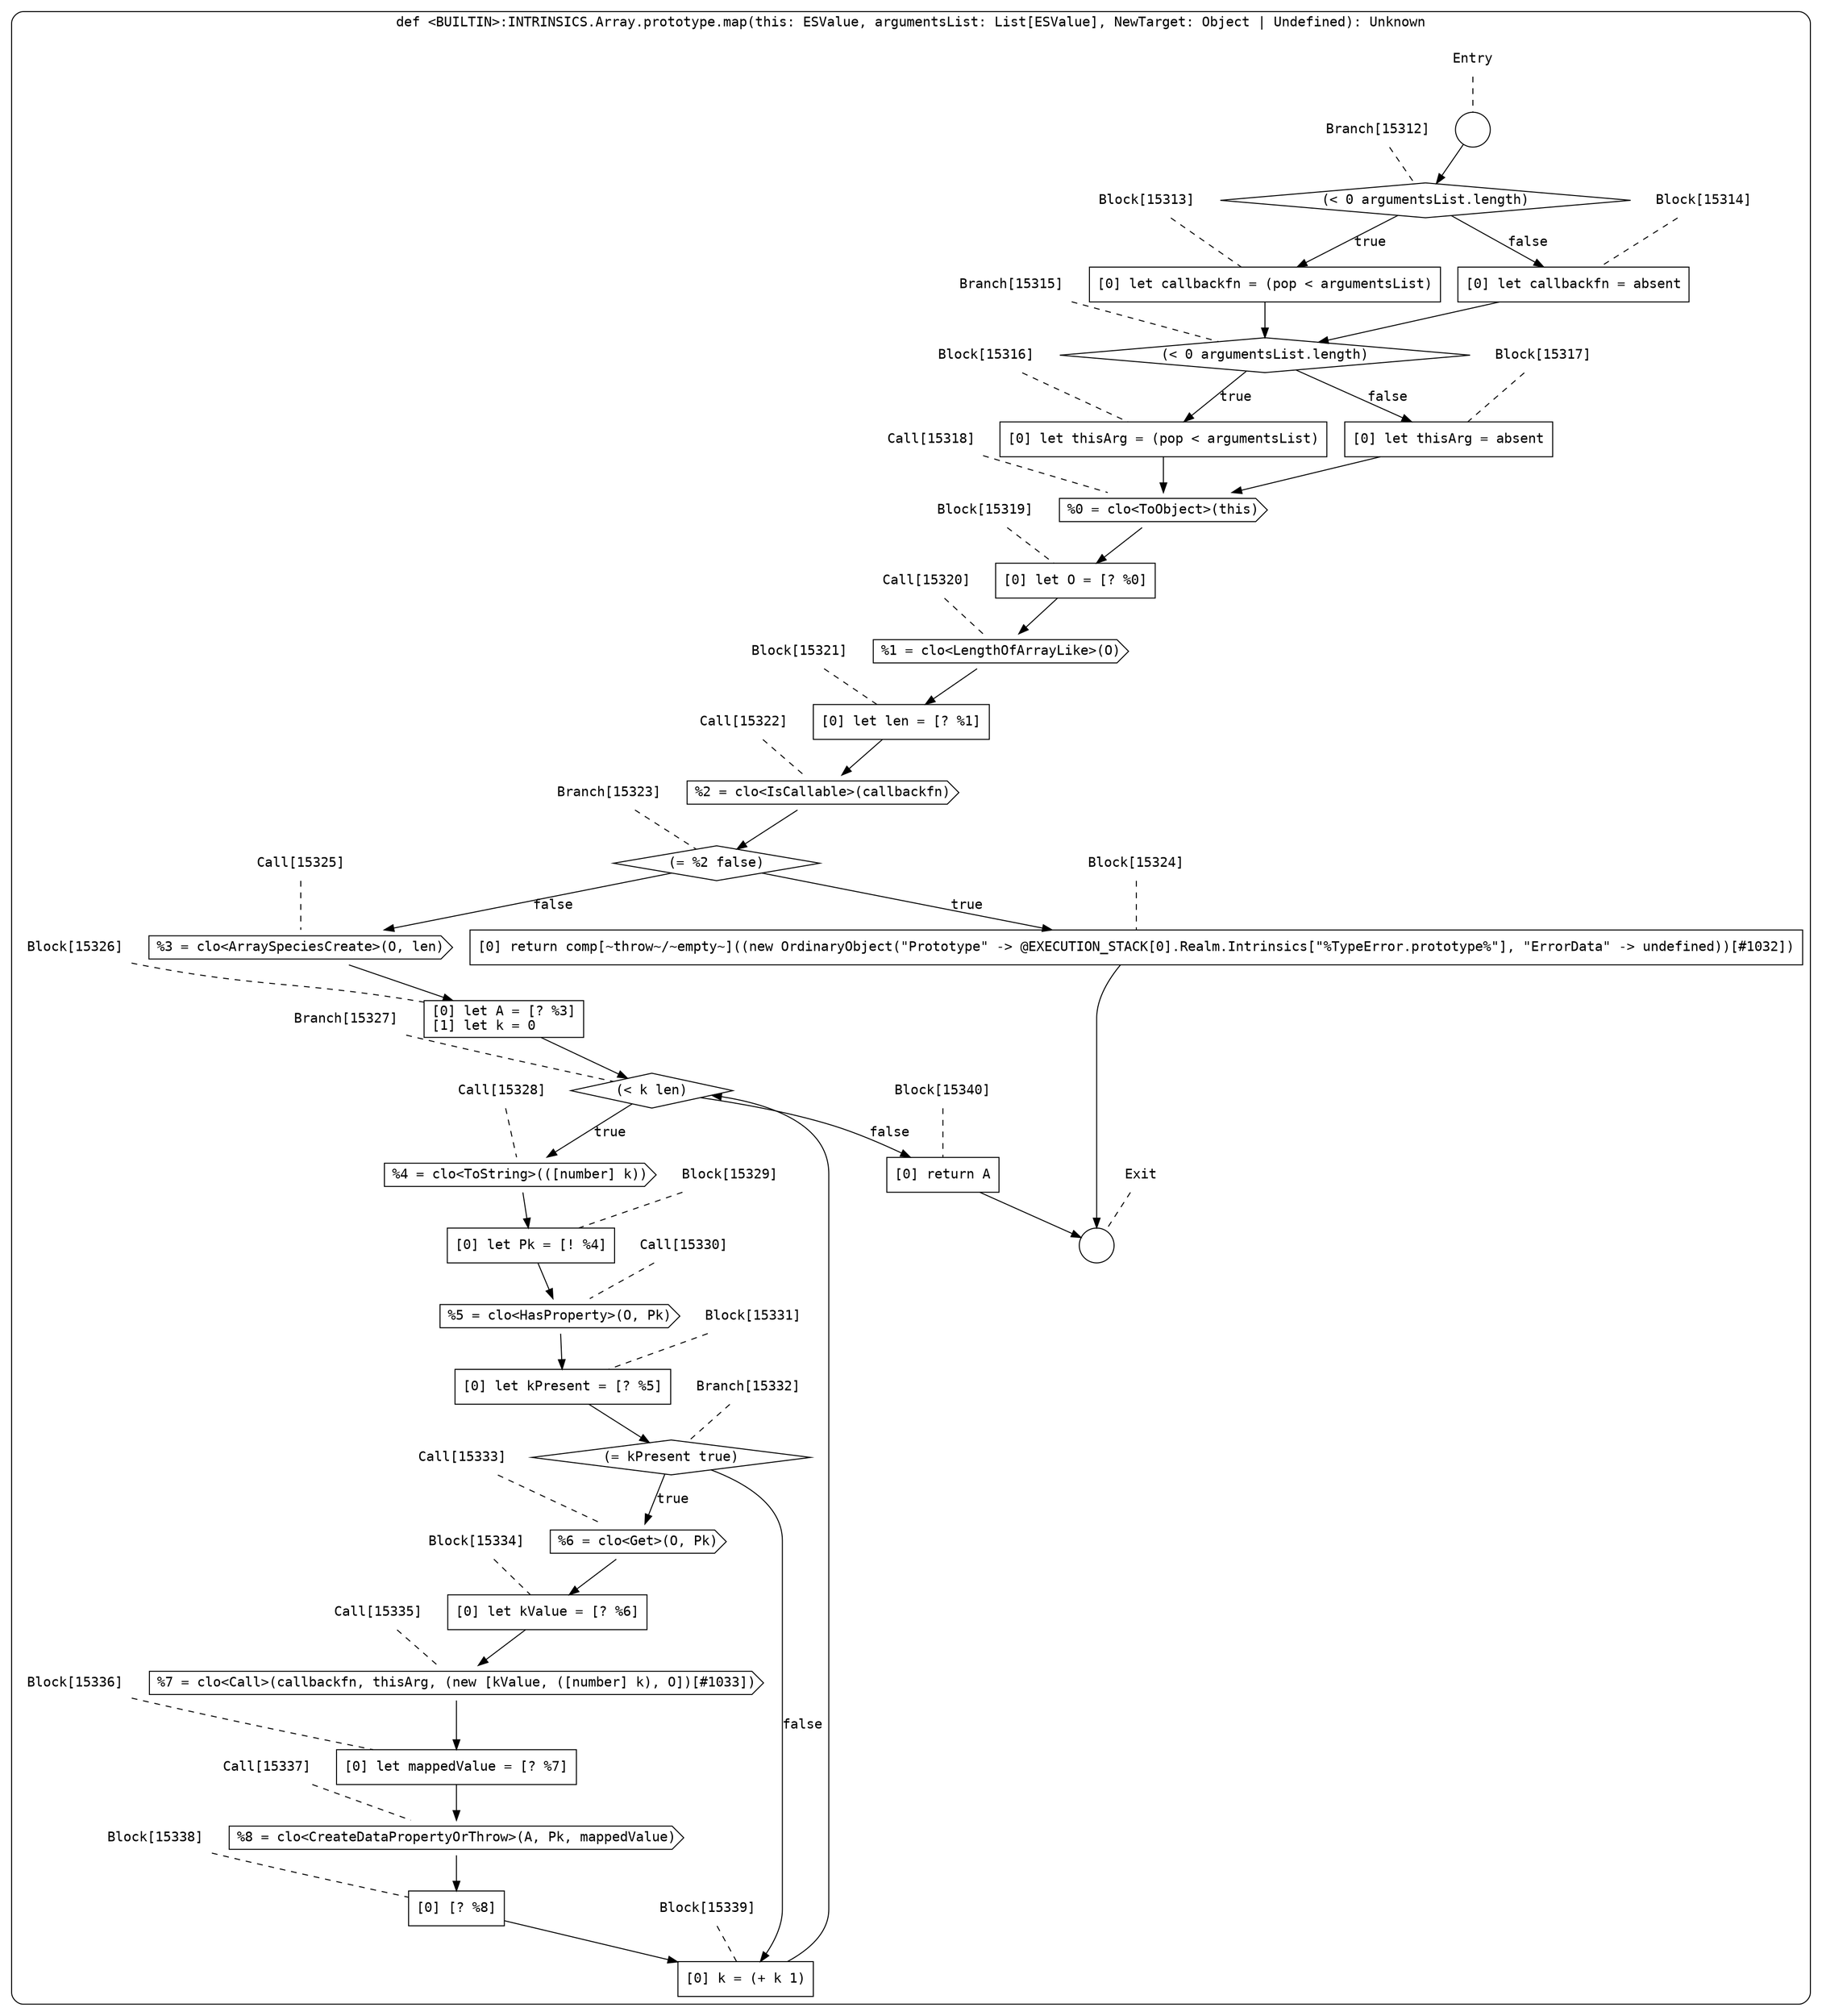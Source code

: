 digraph {
  graph [fontname = "Consolas"]
  node [fontname = "Consolas"]
  edge [fontname = "Consolas"]
  subgraph cluster2363 {
    label = "def <BUILTIN>:INTRINSICS.Array.prototype.map(this: ESValue, argumentsList: List[ESValue], NewTarget: Object | Undefined): Unknown"
    style = rounded
    cluster2363_entry_name [shape=none, label=<<font color="black">Entry</font>>]
    cluster2363_entry_name -> cluster2363_entry [arrowhead=none, color="black", style=dashed]
    cluster2363_entry [shape=circle label=" " color="black" fillcolor="white" style=filled]
    cluster2363_entry -> node15312 [color="black"]
    cluster2363_exit_name [shape=none, label=<<font color="black">Exit</font>>]
    cluster2363_exit_name -> cluster2363_exit [arrowhead=none, color="black", style=dashed]
    cluster2363_exit [shape=circle label=" " color="black" fillcolor="white" style=filled]
    node15312_name [shape=none, label=<<font color="black">Branch[15312]</font>>]
    node15312_name -> node15312 [arrowhead=none, color="black", style=dashed]
    node15312 [shape=diamond, label=<<font color="black">(&lt; 0 argumentsList.length)</font>> color="black" fillcolor="white", style=filled]
    node15312 -> node15313 [label=<<font color="black">true</font>> color="black"]
    node15312 -> node15314 [label=<<font color="black">false</font>> color="black"]
    node15313_name [shape=none, label=<<font color="black">Block[15313]</font>>]
    node15313_name -> node15313 [arrowhead=none, color="black", style=dashed]
    node15313 [shape=box, label=<<font color="black">[0] let callbackfn = (pop &lt; argumentsList)<BR ALIGN="LEFT"/></font>> color="black" fillcolor="white", style=filled]
    node15313 -> node15315 [color="black"]
    node15314_name [shape=none, label=<<font color="black">Block[15314]</font>>]
    node15314_name -> node15314 [arrowhead=none, color="black", style=dashed]
    node15314 [shape=box, label=<<font color="black">[0] let callbackfn = absent<BR ALIGN="LEFT"/></font>> color="black" fillcolor="white", style=filled]
    node15314 -> node15315 [color="black"]
    node15315_name [shape=none, label=<<font color="black">Branch[15315]</font>>]
    node15315_name -> node15315 [arrowhead=none, color="black", style=dashed]
    node15315 [shape=diamond, label=<<font color="black">(&lt; 0 argumentsList.length)</font>> color="black" fillcolor="white", style=filled]
    node15315 -> node15316 [label=<<font color="black">true</font>> color="black"]
    node15315 -> node15317 [label=<<font color="black">false</font>> color="black"]
    node15316_name [shape=none, label=<<font color="black">Block[15316]</font>>]
    node15316_name -> node15316 [arrowhead=none, color="black", style=dashed]
    node15316 [shape=box, label=<<font color="black">[0] let thisArg = (pop &lt; argumentsList)<BR ALIGN="LEFT"/></font>> color="black" fillcolor="white", style=filled]
    node15316 -> node15318 [color="black"]
    node15317_name [shape=none, label=<<font color="black">Block[15317]</font>>]
    node15317_name -> node15317 [arrowhead=none, color="black", style=dashed]
    node15317 [shape=box, label=<<font color="black">[0] let thisArg = absent<BR ALIGN="LEFT"/></font>> color="black" fillcolor="white", style=filled]
    node15317 -> node15318 [color="black"]
    node15318_name [shape=none, label=<<font color="black">Call[15318]</font>>]
    node15318_name -> node15318 [arrowhead=none, color="black", style=dashed]
    node15318 [shape=cds, label=<<font color="black">%0 = clo&lt;ToObject&gt;(this)</font>> color="black" fillcolor="white", style=filled]
    node15318 -> node15319 [color="black"]
    node15319_name [shape=none, label=<<font color="black">Block[15319]</font>>]
    node15319_name -> node15319 [arrowhead=none, color="black", style=dashed]
    node15319 [shape=box, label=<<font color="black">[0] let O = [? %0]<BR ALIGN="LEFT"/></font>> color="black" fillcolor="white", style=filled]
    node15319 -> node15320 [color="black"]
    node15320_name [shape=none, label=<<font color="black">Call[15320]</font>>]
    node15320_name -> node15320 [arrowhead=none, color="black", style=dashed]
    node15320 [shape=cds, label=<<font color="black">%1 = clo&lt;LengthOfArrayLike&gt;(O)</font>> color="black" fillcolor="white", style=filled]
    node15320 -> node15321 [color="black"]
    node15321_name [shape=none, label=<<font color="black">Block[15321]</font>>]
    node15321_name -> node15321 [arrowhead=none, color="black", style=dashed]
    node15321 [shape=box, label=<<font color="black">[0] let len = [? %1]<BR ALIGN="LEFT"/></font>> color="black" fillcolor="white", style=filled]
    node15321 -> node15322 [color="black"]
    node15322_name [shape=none, label=<<font color="black">Call[15322]</font>>]
    node15322_name -> node15322 [arrowhead=none, color="black", style=dashed]
    node15322 [shape=cds, label=<<font color="black">%2 = clo&lt;IsCallable&gt;(callbackfn)</font>> color="black" fillcolor="white", style=filled]
    node15322 -> node15323 [color="black"]
    node15323_name [shape=none, label=<<font color="black">Branch[15323]</font>>]
    node15323_name -> node15323 [arrowhead=none, color="black", style=dashed]
    node15323 [shape=diamond, label=<<font color="black">(= %2 false)</font>> color="black" fillcolor="white", style=filled]
    node15323 -> node15324 [label=<<font color="black">true</font>> color="black"]
    node15323 -> node15325 [label=<<font color="black">false</font>> color="black"]
    node15324_name [shape=none, label=<<font color="black">Block[15324]</font>>]
    node15324_name -> node15324 [arrowhead=none, color="black", style=dashed]
    node15324 [shape=box, label=<<font color="black">[0] return comp[~throw~/~empty~]((new OrdinaryObject(&quot;Prototype&quot; -&gt; @EXECUTION_STACK[0].Realm.Intrinsics[&quot;%TypeError.prototype%&quot;], &quot;ErrorData&quot; -&gt; undefined))[#1032])<BR ALIGN="LEFT"/></font>> color="black" fillcolor="white", style=filled]
    node15324 -> cluster2363_exit [color="black"]
    node15325_name [shape=none, label=<<font color="black">Call[15325]</font>>]
    node15325_name -> node15325 [arrowhead=none, color="black", style=dashed]
    node15325 [shape=cds, label=<<font color="black">%3 = clo&lt;ArraySpeciesCreate&gt;(O, len)</font>> color="black" fillcolor="white", style=filled]
    node15325 -> node15326 [color="black"]
    node15326_name [shape=none, label=<<font color="black">Block[15326]</font>>]
    node15326_name -> node15326 [arrowhead=none, color="black", style=dashed]
    node15326 [shape=box, label=<<font color="black">[0] let A = [? %3]<BR ALIGN="LEFT"/>[1] let k = 0<BR ALIGN="LEFT"/></font>> color="black" fillcolor="white", style=filled]
    node15326 -> node15327 [color="black"]
    node15327_name [shape=none, label=<<font color="black">Branch[15327]</font>>]
    node15327_name -> node15327 [arrowhead=none, color="black", style=dashed]
    node15327 [shape=diamond, label=<<font color="black">(&lt; k len)</font>> color="black" fillcolor="white", style=filled]
    node15327 -> node15328 [label=<<font color="black">true</font>> color="black"]
    node15327 -> node15340 [label=<<font color="black">false</font>> color="black"]
    node15328_name [shape=none, label=<<font color="black">Call[15328]</font>>]
    node15328_name -> node15328 [arrowhead=none, color="black", style=dashed]
    node15328 [shape=cds, label=<<font color="black">%4 = clo&lt;ToString&gt;(([number] k))</font>> color="black" fillcolor="white", style=filled]
    node15328 -> node15329 [color="black"]
    node15340_name [shape=none, label=<<font color="black">Block[15340]</font>>]
    node15340_name -> node15340 [arrowhead=none, color="black", style=dashed]
    node15340 [shape=box, label=<<font color="black">[0] return A<BR ALIGN="LEFT"/></font>> color="black" fillcolor="white", style=filled]
    node15340 -> cluster2363_exit [color="black"]
    node15329_name [shape=none, label=<<font color="black">Block[15329]</font>>]
    node15329_name -> node15329 [arrowhead=none, color="black", style=dashed]
    node15329 [shape=box, label=<<font color="black">[0] let Pk = [! %4]<BR ALIGN="LEFT"/></font>> color="black" fillcolor="white", style=filled]
    node15329 -> node15330 [color="black"]
    node15330_name [shape=none, label=<<font color="black">Call[15330]</font>>]
    node15330_name -> node15330 [arrowhead=none, color="black", style=dashed]
    node15330 [shape=cds, label=<<font color="black">%5 = clo&lt;HasProperty&gt;(O, Pk)</font>> color="black" fillcolor="white", style=filled]
    node15330 -> node15331 [color="black"]
    node15331_name [shape=none, label=<<font color="black">Block[15331]</font>>]
    node15331_name -> node15331 [arrowhead=none, color="black", style=dashed]
    node15331 [shape=box, label=<<font color="black">[0] let kPresent = [? %5]<BR ALIGN="LEFT"/></font>> color="black" fillcolor="white", style=filled]
    node15331 -> node15332 [color="black"]
    node15332_name [shape=none, label=<<font color="black">Branch[15332]</font>>]
    node15332_name -> node15332 [arrowhead=none, color="black", style=dashed]
    node15332 [shape=diamond, label=<<font color="black">(= kPresent true)</font>> color="black" fillcolor="white", style=filled]
    node15332 -> node15333 [label=<<font color="black">true</font>> color="black"]
    node15332 -> node15339 [label=<<font color="black">false</font>> color="black"]
    node15333_name [shape=none, label=<<font color="black">Call[15333]</font>>]
    node15333_name -> node15333 [arrowhead=none, color="black", style=dashed]
    node15333 [shape=cds, label=<<font color="black">%6 = clo&lt;Get&gt;(O, Pk)</font>> color="black" fillcolor="white", style=filled]
    node15333 -> node15334 [color="black"]
    node15339_name [shape=none, label=<<font color="black">Block[15339]</font>>]
    node15339_name -> node15339 [arrowhead=none, color="black", style=dashed]
    node15339 [shape=box, label=<<font color="black">[0] k = (+ k 1)<BR ALIGN="LEFT"/></font>> color="black" fillcolor="white", style=filled]
    node15339 -> node15327 [color="black"]
    node15334_name [shape=none, label=<<font color="black">Block[15334]</font>>]
    node15334_name -> node15334 [arrowhead=none, color="black", style=dashed]
    node15334 [shape=box, label=<<font color="black">[0] let kValue = [? %6]<BR ALIGN="LEFT"/></font>> color="black" fillcolor="white", style=filled]
    node15334 -> node15335 [color="black"]
    node15335_name [shape=none, label=<<font color="black">Call[15335]</font>>]
    node15335_name -> node15335 [arrowhead=none, color="black", style=dashed]
    node15335 [shape=cds, label=<<font color="black">%7 = clo&lt;Call&gt;(callbackfn, thisArg, (new [kValue, ([number] k), O])[#1033])</font>> color="black" fillcolor="white", style=filled]
    node15335 -> node15336 [color="black"]
    node15336_name [shape=none, label=<<font color="black">Block[15336]</font>>]
    node15336_name -> node15336 [arrowhead=none, color="black", style=dashed]
    node15336 [shape=box, label=<<font color="black">[0] let mappedValue = [? %7]<BR ALIGN="LEFT"/></font>> color="black" fillcolor="white", style=filled]
    node15336 -> node15337 [color="black"]
    node15337_name [shape=none, label=<<font color="black">Call[15337]</font>>]
    node15337_name -> node15337 [arrowhead=none, color="black", style=dashed]
    node15337 [shape=cds, label=<<font color="black">%8 = clo&lt;CreateDataPropertyOrThrow&gt;(A, Pk, mappedValue)</font>> color="black" fillcolor="white", style=filled]
    node15337 -> node15338 [color="black"]
    node15338_name [shape=none, label=<<font color="black">Block[15338]</font>>]
    node15338_name -> node15338 [arrowhead=none, color="black", style=dashed]
    node15338 [shape=box, label=<<font color="black">[0] [? %8]<BR ALIGN="LEFT"/></font>> color="black" fillcolor="white", style=filled]
    node15338 -> node15339 [color="black"]
  }
}